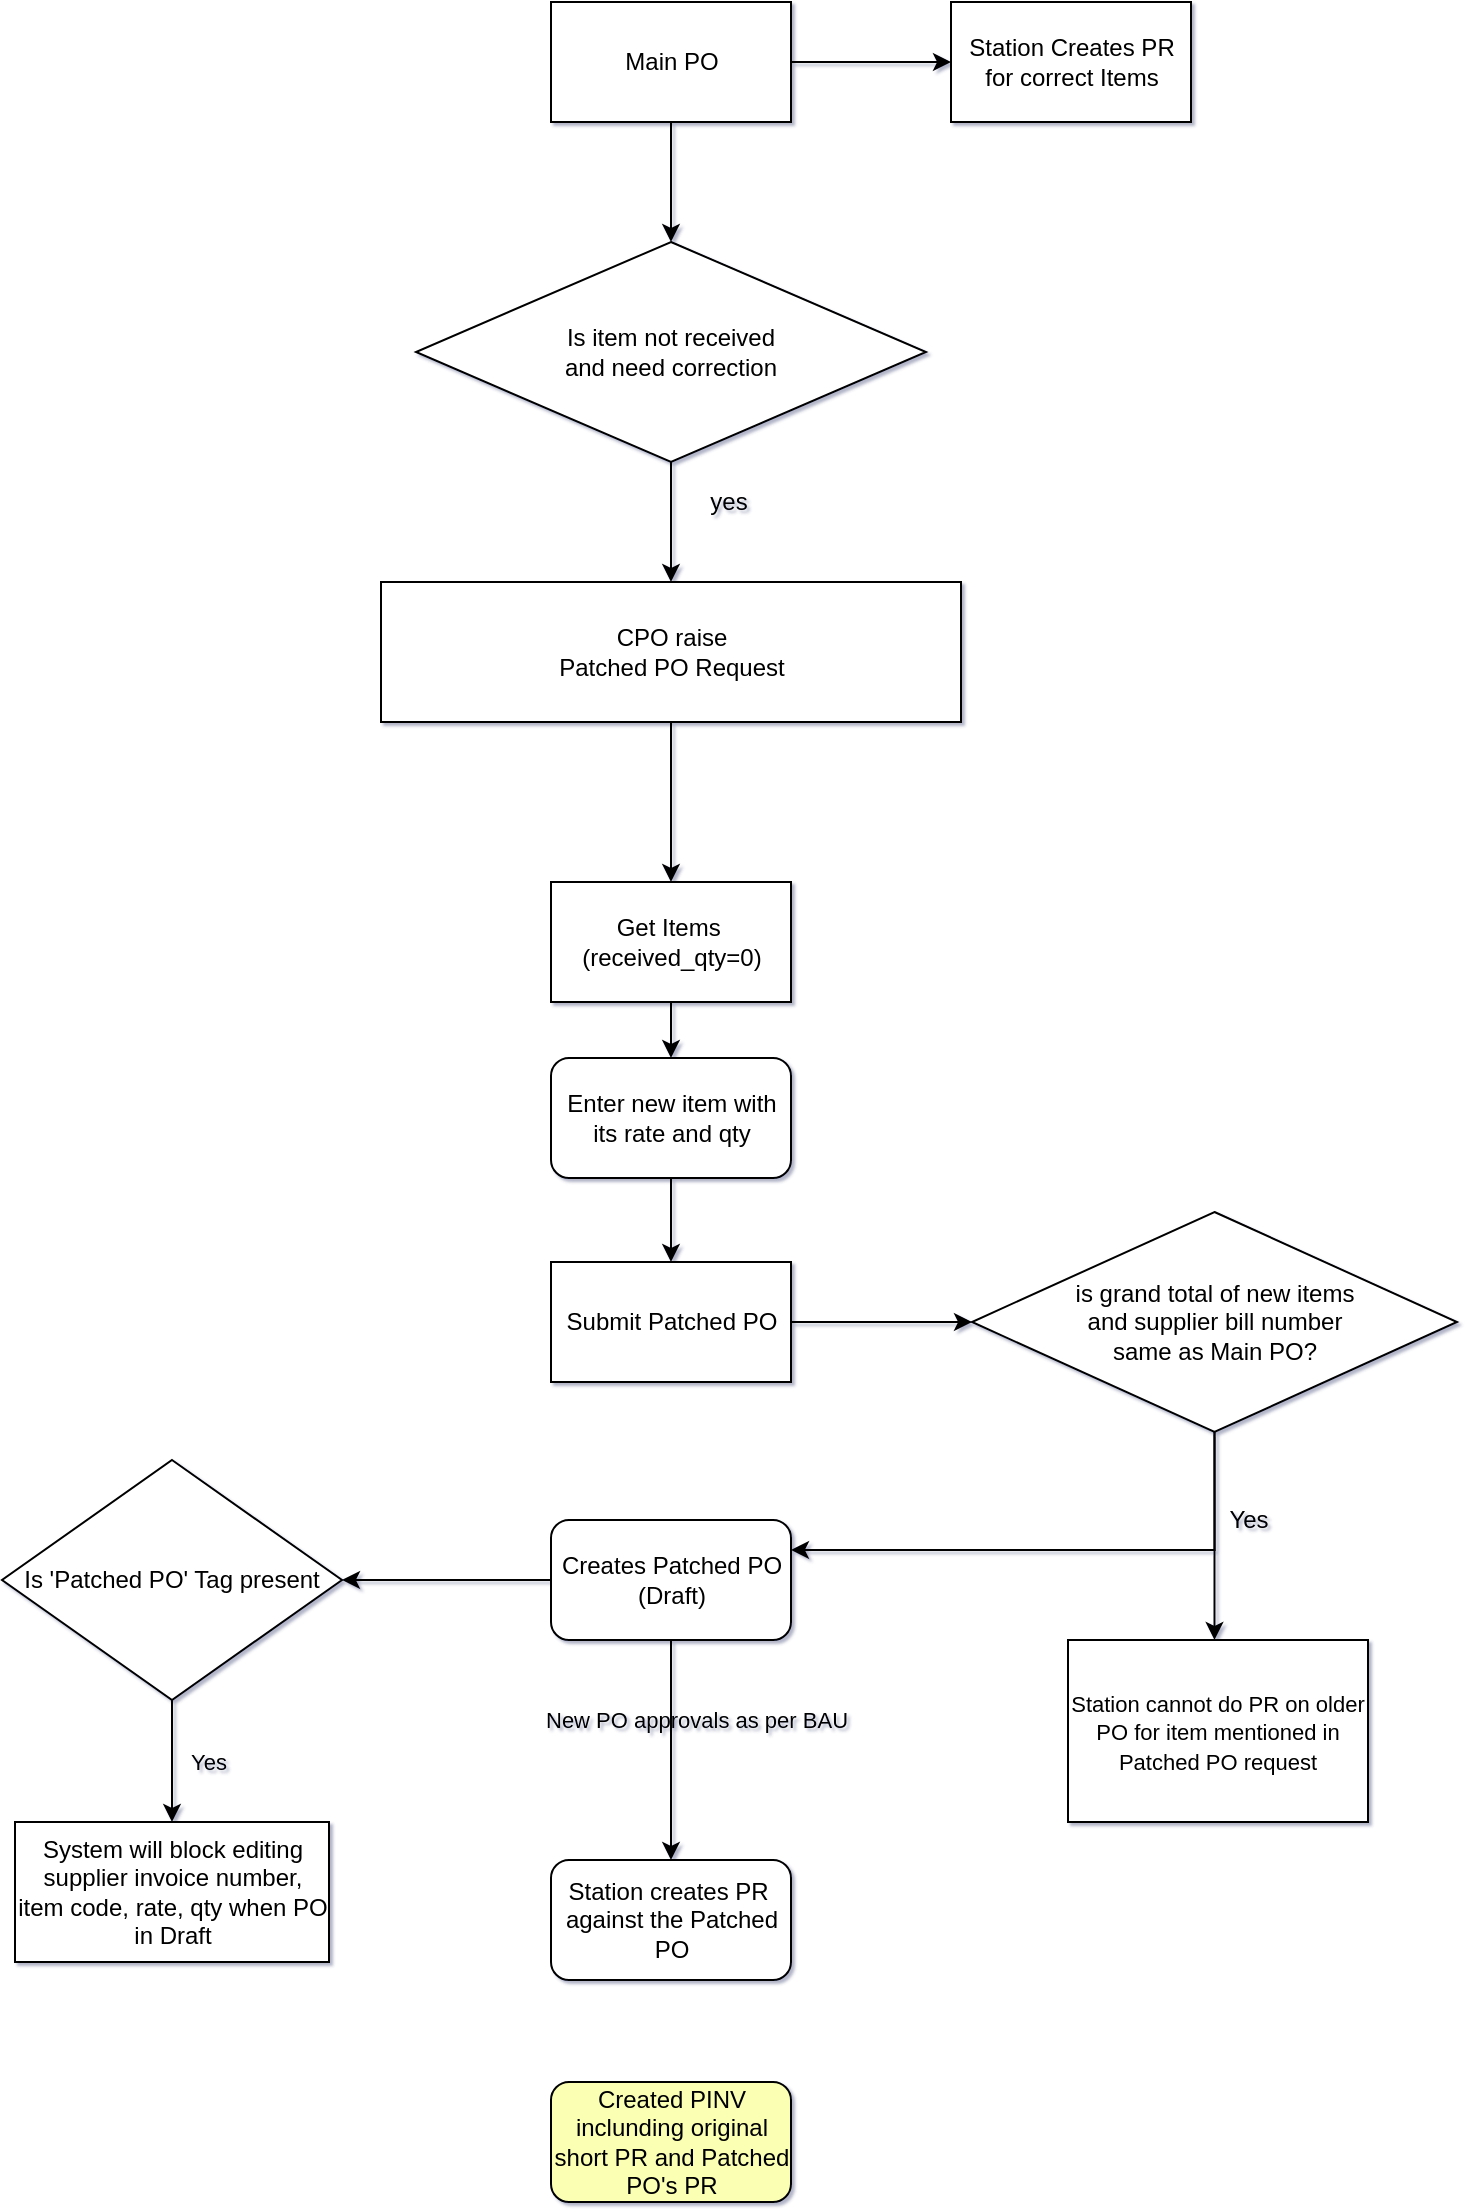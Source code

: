 <mxfile version="16.4.5" type="github">
  <diagram id="4KBg9583QjpEukIqJTFq" name="Page-1">
    <mxGraphModel dx="1183" dy="1977" grid="1" gridSize="10" guides="1" tooltips="1" connect="1" arrows="1" fold="1" page="1" pageScale="1" pageWidth="827" pageHeight="1169" background="#FFFFFF" math="0" shadow="1">
      <root>
        <mxCell id="0" />
        <mxCell id="1" parent="0" />
        <mxCell id="IGvJUtBMDrH0H_VjPU9P-30" style="edgeStyle=orthogonalEdgeStyle;rounded=0;orthogonalLoop=1;jettySize=auto;html=1;exitX=0.5;exitY=1;exitDx=0;exitDy=0;" parent="1" edge="1">
          <mxGeometry relative="1" as="geometry">
            <mxPoint x="750" y="340" as="sourcePoint" />
            <mxPoint x="750" y="340" as="targetPoint" />
          </mxGeometry>
        </mxCell>
        <mxCell id="8Ukhlz2gmd6ea9L10vsZ-9" value="" style="edgeStyle=orthogonalEdgeStyle;rounded=0;orthogonalLoop=1;jettySize=auto;html=1;" edge="1" parent="1" source="IGvJUtBMDrH0H_VjPU9P-31" target="2-XgYjdQ37Xzaiq8yvsq-9">
          <mxGeometry relative="1" as="geometry" />
        </mxCell>
        <mxCell id="IGvJUtBMDrH0H_VjPU9P-31" value="Submit Patched PO&lt;br&gt;" style="whiteSpace=wrap;html=1;rounded=0;" parent="1" vertex="1">
          <mxGeometry x="341.5" y="360" width="120" height="60" as="geometry" />
        </mxCell>
        <mxCell id="8Ukhlz2gmd6ea9L10vsZ-45" value="" style="edgeStyle=orthogonalEdgeStyle;rounded=0;orthogonalLoop=1;jettySize=auto;html=1;" edge="1" parent="1" source="IGvJUtBMDrH0H_VjPU9P-33" target="IGvJUtBMDrH0H_VjPU9P-36">
          <mxGeometry relative="1" as="geometry" />
        </mxCell>
        <mxCell id="IGvJUtBMDrH0H_VjPU9P-33" value="&lt;span&gt;CPO raise &lt;br&gt;Patched PO Request&lt;/span&gt;" style="whiteSpace=wrap;html=1;rounded=0;" parent="1" vertex="1">
          <mxGeometry x="256.5" y="20" width="290" height="70" as="geometry" />
        </mxCell>
        <mxCell id="IGvJUtBMDrH0H_VjPU9P-34" value="&lt;span style=&quot;color: rgba(0 , 0 , 0 , 0) ; font-family: monospace ; font-size: 0px&quot;&gt;C&lt;/span&gt;" style="text;html=1;align=center;verticalAlign=middle;resizable=0;points=[];autosize=1;strokeColor=none;fillColor=none;" parent="1" vertex="1">
          <mxGeometry x="473" y="158" width="20" height="20" as="geometry" />
        </mxCell>
        <mxCell id="8Ukhlz2gmd6ea9L10vsZ-14" value="" style="edgeStyle=orthogonalEdgeStyle;rounded=0;orthogonalLoop=1;jettySize=auto;html=1;" edge="1" parent="1" source="IGvJUtBMDrH0H_VjPU9P-36" target="2-XgYjdQ37Xzaiq8yvsq-8">
          <mxGeometry relative="1" as="geometry" />
        </mxCell>
        <mxCell id="IGvJUtBMDrH0H_VjPU9P-36" value="&amp;nbsp;Get Items&amp;nbsp;&amp;nbsp;&lt;br&gt;(received_qty=0)" style="whiteSpace=wrap;html=1;rounded=0;" parent="1" vertex="1">
          <mxGeometry x="341.5" y="170" width="120" height="60" as="geometry" />
        </mxCell>
        <mxCell id="8Ukhlz2gmd6ea9L10vsZ-47" value="" style="edgeStyle=orthogonalEdgeStyle;rounded=0;orthogonalLoop=1;jettySize=auto;html=1;" edge="1" parent="1" source="2-XgYjdQ37Xzaiq8yvsq-1" target="IGvJUtBMDrH0H_VjPU9P-33">
          <mxGeometry relative="1" as="geometry" />
        </mxCell>
        <mxCell id="2-XgYjdQ37Xzaiq8yvsq-1" value="Is item not received &lt;br&gt;and need correction&lt;br&gt;" style="rhombus;whiteSpace=wrap;html=1;" parent="1" vertex="1">
          <mxGeometry x="274" y="-150" width="255" height="110" as="geometry" />
        </mxCell>
        <mxCell id="8Ukhlz2gmd6ea9L10vsZ-8" value="" style="edgeStyle=orthogonalEdgeStyle;rounded=0;orthogonalLoop=1;jettySize=auto;html=1;" edge="1" parent="1" source="2-XgYjdQ37Xzaiq8yvsq-8" target="IGvJUtBMDrH0H_VjPU9P-31">
          <mxGeometry relative="1" as="geometry" />
        </mxCell>
        <mxCell id="2-XgYjdQ37Xzaiq8yvsq-8" value="Enter new item with its rate and qty" style="rounded=1;whiteSpace=wrap;html=1;" parent="1" vertex="1">
          <mxGeometry x="341.5" y="258" width="120" height="60" as="geometry" />
        </mxCell>
        <mxCell id="8Ukhlz2gmd6ea9L10vsZ-12" value="" style="edgeStyle=orthogonalEdgeStyle;rounded=0;orthogonalLoop=1;jettySize=auto;html=1;entryX=1;entryY=0.25;entryDx=0;entryDy=0;exitX=0.5;exitY=1;exitDx=0;exitDy=0;" edge="1" parent="1" source="2-XgYjdQ37Xzaiq8yvsq-9" target="2-XgYjdQ37Xzaiq8yvsq-10">
          <mxGeometry relative="1" as="geometry">
            <mxPoint x="673" y="450" as="sourcePoint" />
            <mxPoint x="673.3" y="539" as="targetPoint" />
            <Array as="points">
              <mxPoint x="673" y="504" />
            </Array>
          </mxGeometry>
        </mxCell>
        <mxCell id="8Ukhlz2gmd6ea9L10vsZ-42" value="" style="edgeStyle=orthogonalEdgeStyle;rounded=0;orthogonalLoop=1;jettySize=auto;html=1;" edge="1" parent="1" source="2-XgYjdQ37Xzaiq8yvsq-9" target="8Ukhlz2gmd6ea9L10vsZ-36">
          <mxGeometry relative="1" as="geometry">
            <Array as="points">
              <mxPoint x="673" y="520" />
              <mxPoint x="673" y="520" />
            </Array>
          </mxGeometry>
        </mxCell>
        <mxCell id="2-XgYjdQ37Xzaiq8yvsq-9" value="is grand total of new items&lt;br&gt;&amp;nbsp;and supplier bill number&amp;nbsp;&lt;br&gt;same as Main PO?" style="rhombus;whiteSpace=wrap;html=1;" parent="1" vertex="1">
          <mxGeometry x="552" y="335" width="242.5" height="110" as="geometry" />
        </mxCell>
        <mxCell id="8Ukhlz2gmd6ea9L10vsZ-57" value="" style="edgeStyle=orthogonalEdgeStyle;rounded=0;orthogonalLoop=1;jettySize=auto;html=1;" edge="1" parent="1" source="2-XgYjdQ37Xzaiq8yvsq-10" target="2-XgYjdQ37Xzaiq8yvsq-11">
          <mxGeometry relative="1" as="geometry" />
        </mxCell>
        <mxCell id="8Ukhlz2gmd6ea9L10vsZ-61" value="" style="edgeStyle=orthogonalEdgeStyle;rounded=0;orthogonalLoop=1;jettySize=auto;html=1;fontSize=11;" edge="1" parent="1" source="2-XgYjdQ37Xzaiq8yvsq-10" target="8Ukhlz2gmd6ea9L10vsZ-25">
          <mxGeometry relative="1" as="geometry" />
        </mxCell>
        <mxCell id="2-XgYjdQ37Xzaiq8yvsq-10" value="Creates Patched PO (Draft)" style="rounded=1;whiteSpace=wrap;html=1;" parent="1" vertex="1">
          <mxGeometry x="341.5" y="489" width="120" height="60" as="geometry" />
        </mxCell>
        <mxCell id="2-XgYjdQ37Xzaiq8yvsq-11" value="Station creates PR&amp;nbsp; against the Patched PO" style="rounded=1;whiteSpace=wrap;html=1;" parent="1" vertex="1">
          <mxGeometry x="341.5" y="659" width="120" height="60" as="geometry" />
        </mxCell>
        <mxCell id="2-XgYjdQ37Xzaiq8yvsq-12" value="Created PINV inclunding original short PR and Patched PO&#39;s PR" style="rounded=1;whiteSpace=wrap;html=1;fillColor=#FAFFB3;" parent="1" vertex="1">
          <mxGeometry x="341.5" y="770" width="120" height="60" as="geometry" />
        </mxCell>
        <mxCell id="8Ukhlz2gmd6ea9L10vsZ-13" value="Yes" style="text;html=1;align=center;verticalAlign=middle;resizable=0;points=[];autosize=1;strokeColor=none;fillColor=none;" vertex="1" parent="1">
          <mxGeometry x="670" y="479" width="40" height="20" as="geometry" />
        </mxCell>
        <mxCell id="8Ukhlz2gmd6ea9L10vsZ-19" value="System will block editing supplier invoice number, item code, rate, qty when PO in Draft" style="rounded=0;whiteSpace=wrap;html=1;" vertex="1" parent="1">
          <mxGeometry x="73.5" y="640" width="157" height="70" as="geometry" />
        </mxCell>
        <mxCell id="8Ukhlz2gmd6ea9L10vsZ-62" value="" style="edgeStyle=orthogonalEdgeStyle;rounded=0;orthogonalLoop=1;jettySize=auto;html=1;fontSize=11;" edge="1" parent="1" source="8Ukhlz2gmd6ea9L10vsZ-25" target="8Ukhlz2gmd6ea9L10vsZ-19">
          <mxGeometry relative="1" as="geometry" />
        </mxCell>
        <mxCell id="8Ukhlz2gmd6ea9L10vsZ-25" value="Is &#39;Patched PO&#39; Tag present" style="rhombus;whiteSpace=wrap;html=1;" vertex="1" parent="1">
          <mxGeometry x="67" y="459" width="170" height="120" as="geometry" />
        </mxCell>
        <mxCell id="8Ukhlz2gmd6ea9L10vsZ-36" value="&lt;span style=&quot;font-family: &amp;#34;arial&amp;#34;&quot;&gt;&lt;font style=&quot;font-size: 11px&quot;&gt;Station cannot do PR on older PO for item mentioned in Patched PO request&lt;/font&gt;&lt;/span&gt;" style="rounded=0;whiteSpace=wrap;html=1;" vertex="1" parent="1">
          <mxGeometry x="600" y="549" width="150" height="91" as="geometry" />
        </mxCell>
        <mxCell id="8Ukhlz2gmd6ea9L10vsZ-49" value="" style="edgeStyle=orthogonalEdgeStyle;rounded=0;orthogonalLoop=1;jettySize=auto;html=1;" edge="1" parent="1" source="8Ukhlz2gmd6ea9L10vsZ-48" target="2-XgYjdQ37Xzaiq8yvsq-1">
          <mxGeometry relative="1" as="geometry" />
        </mxCell>
        <mxCell id="8Ukhlz2gmd6ea9L10vsZ-52" value="" style="edgeStyle=orthogonalEdgeStyle;rounded=0;orthogonalLoop=1;jettySize=auto;html=1;" edge="1" parent="1" source="8Ukhlz2gmd6ea9L10vsZ-48" target="8Ukhlz2gmd6ea9L10vsZ-51">
          <mxGeometry relative="1" as="geometry" />
        </mxCell>
        <mxCell id="8Ukhlz2gmd6ea9L10vsZ-48" value="Main PO" style="whiteSpace=wrap;html=1;" vertex="1" parent="1">
          <mxGeometry x="341.5" y="-270" width="120" height="60" as="geometry" />
        </mxCell>
        <mxCell id="8Ukhlz2gmd6ea9L10vsZ-50" value="yes" style="text;html=1;align=center;verticalAlign=middle;resizable=0;points=[];autosize=1;strokeColor=none;fillColor=none;" vertex="1" parent="1">
          <mxGeometry x="415" y="-30" width="30" height="20" as="geometry" />
        </mxCell>
        <mxCell id="8Ukhlz2gmd6ea9L10vsZ-51" value="Station Creates PR for correct Items" style="whiteSpace=wrap;html=1;" vertex="1" parent="1">
          <mxGeometry x="541.5" y="-270" width="120" height="60" as="geometry" />
        </mxCell>
        <mxCell id="8Ukhlz2gmd6ea9L10vsZ-58" value="&lt;span style=&quot;color: rgba(0 , 0 , 0 , 0) ; font-family: monospace ; font-size: 0px&quot;&gt;%3CmxGraphModel%3E%3Croot%3E%3CmxCell%20id%3D%220%22%2F%3E%3CmxCell%20id%3D%221%22%20parent%3D%220%22%2F%3E%3CmxCell%20id%3D%222%22%20value%3D%22%26lt%3Bspan%20style%3D%26quot%3Bfont-family%3A%20%26amp%3B%2334%3Barial%26amp%3B%2334%3B%20%3B%20font-size%3A%2010px%26quot%3B%26gt%3BNew%20PO%20approvals%20will%20be%20as%20per%20BAU%26lt%3B%2Fspan%26gt%3B%22%20style%3D%22text%3Bhtml%3D1%3Balign%3Dcenter%3BverticalAlign%3Dmiddle%3Bresizable%3D0%3Bpoints%3D%5B%5D%3Bautosize%3D1%3BstrokeColor%3Dnone%3BfillColor%3Dnone%3B%22%20vertex%3D%221%22%20parent%3D%221%22%3E%3CmxGeometry%20x%3D%22324%22%20y%3D%22579%22%20width%3D%22180%22%20height%3D%2220%22%20as%3D%22geometry%22%2F%3E%3C%2FmxCell%3E%3C%2Froot%3E%3C%2FmxGraphModel%3E&lt;/span&gt;" style="text;html=1;align=center;verticalAlign=middle;resizable=0;points=[];autosize=1;strokeColor=none;fillColor=none;" vertex="1" parent="1">
          <mxGeometry x="410" y="600" width="20" height="20" as="geometry" />
        </mxCell>
        <mxCell id="8Ukhlz2gmd6ea9L10vsZ-59" value="&lt;span style=&quot;font-family: &amp;#34;arial&amp;#34;&quot;&gt;&lt;font style=&quot;font-size: 11px&quot;&gt;New PO approvals as per BAU&lt;/font&gt;&lt;/span&gt;" style="text;html=1;align=center;verticalAlign=middle;resizable=0;points=[];autosize=1;strokeColor=none;fillColor=none;" vertex="1" parent="1">
          <mxGeometry x="329" y="579" width="170" height="20" as="geometry" />
        </mxCell>
        <mxCell id="8Ukhlz2gmd6ea9L10vsZ-63" value="Yes" style="text;html=1;align=center;verticalAlign=middle;resizable=0;points=[];autosize=1;strokeColor=none;fillColor=none;fontSize=11;" vertex="1" parent="1">
          <mxGeometry x="155" y="600" width="30" height="20" as="geometry" />
        </mxCell>
      </root>
    </mxGraphModel>
  </diagram>
</mxfile>

